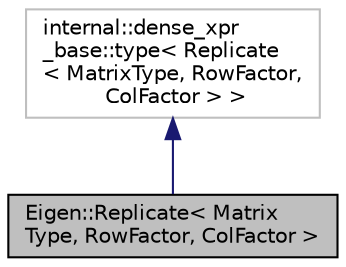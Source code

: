 digraph "Eigen::Replicate&lt; MatrixType, RowFactor, ColFactor &gt;"
{
  edge [fontname="Helvetica",fontsize="10",labelfontname="Helvetica",labelfontsize="10"];
  node [fontname="Helvetica",fontsize="10",shape=record];
  Node1 [label="Eigen::Replicate\< Matrix\lType, RowFactor, ColFactor \>",height=0.2,width=0.4,color="black", fillcolor="grey75", style="filled" fontcolor="black"];
  Node2 -> Node1 [dir="back",color="midnightblue",fontsize="10",style="solid",fontname="Helvetica"];
  Node2 [label="internal::dense_xpr\l_base::type\< Replicate\l\< MatrixType, RowFactor,\l ColFactor \> \>",height=0.2,width=0.4,color="grey75", fillcolor="white", style="filled"];
}
